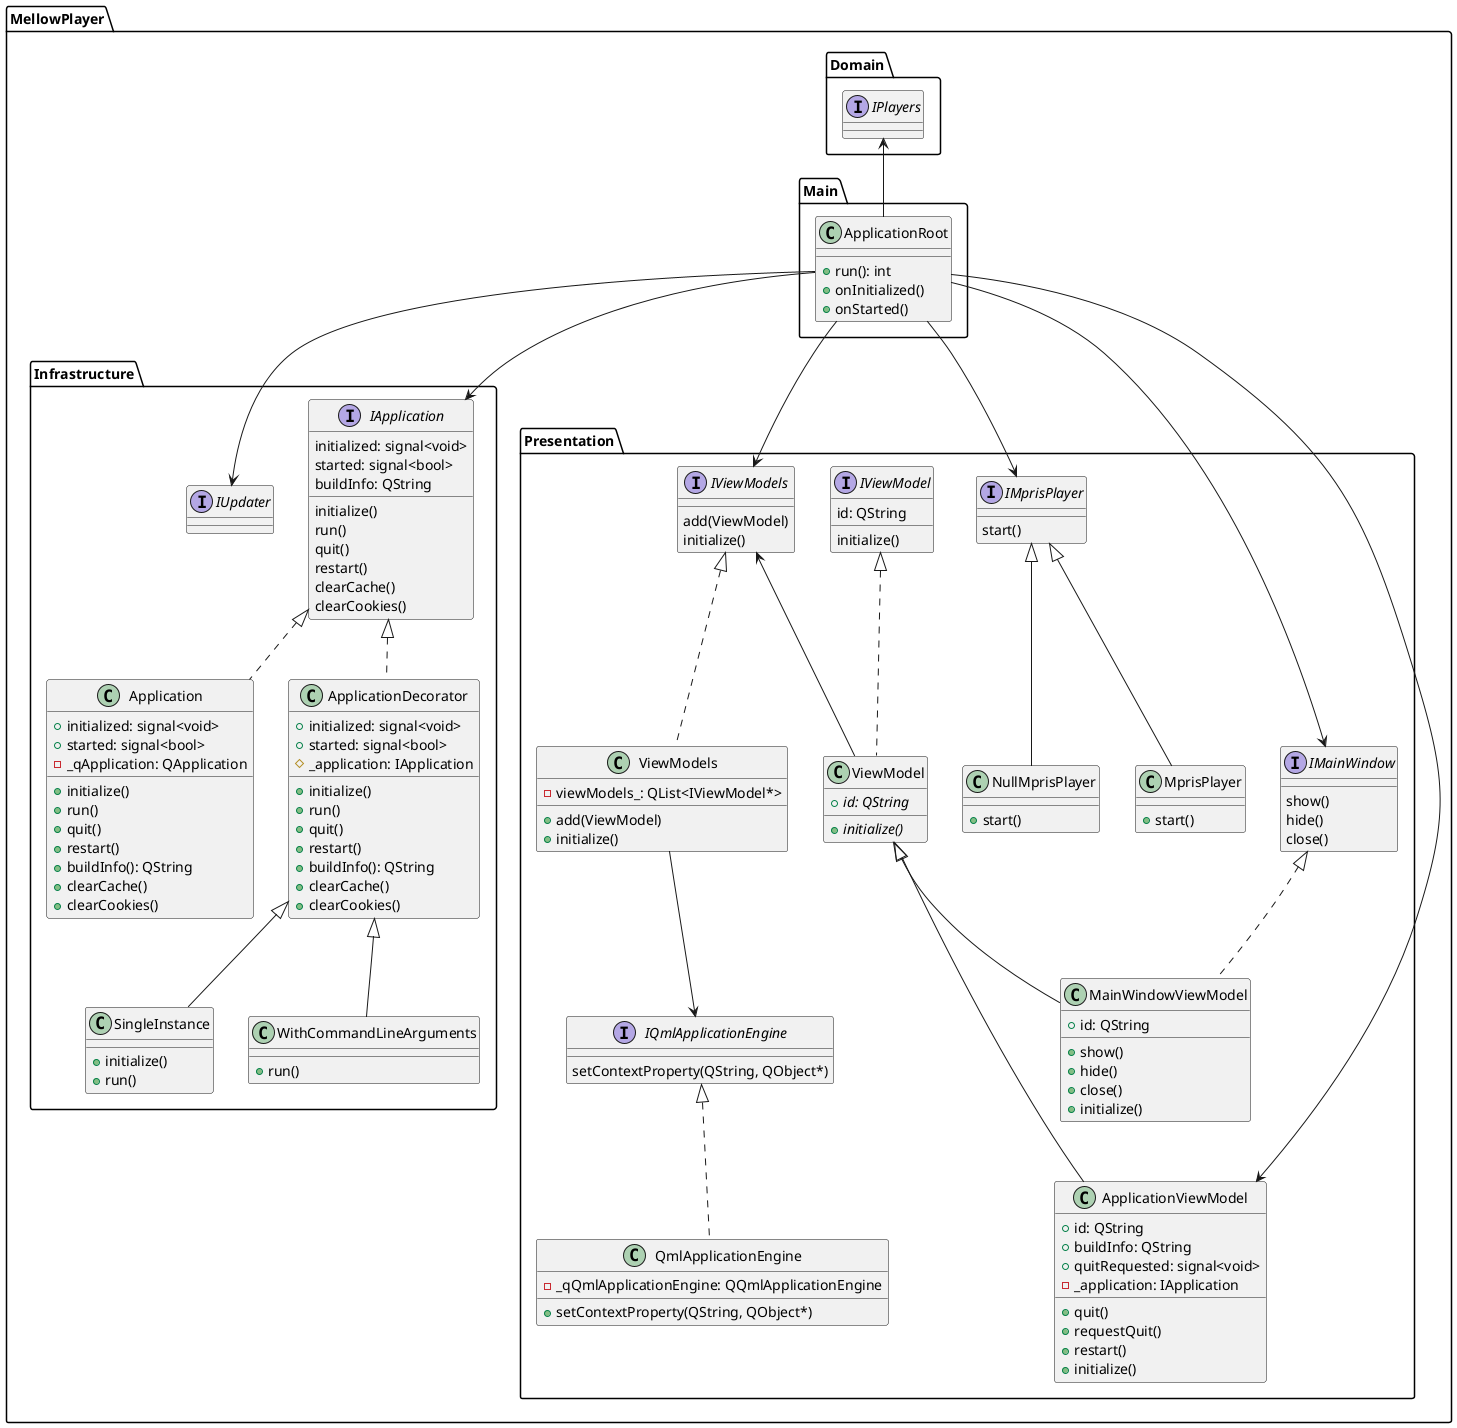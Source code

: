 @startuml

namespace MellowPlayer.Main {
    class ApplicationRoot {
        + run(): int
        + onInitialized()
        + onStarted()

    }
    ApplicationRoot --> MellowPlayer.Infrastructure.IApplication
    ApplicationRoot --> MellowPlayer.Presentation.IViewModels
    ApplicationRoot --> MellowPlayer.Presentation.IMainWindow
    ApplicationRoot --> MellowPlayer.Presentation.IMprisPlayer
    ApplicationRoot --> MellowPlayer.Presentation.ApplicationViewModel
    ApplicationRoot -up-> MellowPlayer.Domain.IPlayers
    ApplicationRoot --> MellowPlayer.Infrastructure.IUpdater
}

namespace MellowPlayer.Domain {
    interface IPlayers
}

namespace MellowPlayer.Infrastructure {
    interface IUpdater

    interface IApplication {
        initialized: signal<void>
        started: signal<bool>
        initialize()
        run()
        quit()
        restart()
        buildInfo: QString
        clearCache()
        clearCookies()
    }

    class Application {
        + initialized: signal<void>
        + started: signal<bool>
        - _qApplication: QApplication
        + initialize()
        + run()
        + quit()
        + restart()
        + buildInfo(): QString
        + clearCache()
        + clearCookies()
    }
    IApplication <|.. Application

    class ApplicationDecorator {
        + initialized: signal<void>
        + started: signal<bool>
        # _application: IApplication
        + initialize()
        + run()
        + quit()
        + restart()
        + buildInfo(): QString
        + clearCache()
        + clearCookies()
    }

    IApplication <|.. ApplicationDecorator

    class SingleInstance {
        + initialize()
        + run()
    }
    ApplicationDecorator <|-- SingleInstance

    class WithCommandLineArguments {
        + run()
    }
    ApplicationDecorator <|-- WithCommandLineArguments
}

namespace MellowPlayer.Presentation {
    interface IQmlApplicationEngine {
        setContextProperty(QString, QObject*)
    }
    class QmlApplicationEngine {
        - _qQmlApplicationEngine: QQmlApplicationEngine
        +setContextProperty(QString, QObject*)
    }
    IQmlApplicationEngine <|.. QmlApplicationEngine

    interface IViewModel {
        id: QString
        initialize()
    }

    class ViewModel {
        + {abstract} id: QString
        + {abstract} initialize()
    }
    IViewModel <|.. ViewModel
    ViewModel -up-> IViewModels

    interface IViewModels {
        add(ViewModel)
        initialize()
    }

    class ViewModels {
        - viewModels_: QList<IViewModel*>
        + add(ViewModel)
        + initialize()
    }
    IViewModels <|.. ViewModels
    ViewModels --> IQmlApplicationEngine

    class ApplicationViewModel {
        + id: QString
        + buildInfo: QString
        + quitRequested: signal<void>
        + quit()
        + requestQuit()
        + restart()
        + initialize()
        - _application: IApplication
    }
    ViewModel <|--- ApplicationViewModel

    interface IMainWindow {
        show()
        hide()
        close()
    }

    class MainWindowViewModel {
        + id: QString
        + show()
        + hide()
        + close()
        + initialize()
    }
    IMainWindow <|.. MainWindowViewModel
    ViewModel <|-- MainWindowViewModel

    interface IMprisPlayer {
        start()
    }
    class MprisPlayer {
        + start()
    }
    IMprisPlayer <|-- MprisPlayer

    class NullMprisPlayer {
        + start()
    }
    IMprisPlayer <|-- NullMprisPlayer

}


'note bottom
'
'int main(argc, argv) {
'    QApplication qtApp(argc, argv); // bound by instance in injector
'    // dependency injector setup
'    ...
'    auto applicationFactory = injector.create<IApplicationFactory>();
'    auto app = applicationFactory.create();
'    return app->run();
'}
'
'end note

@enduml
